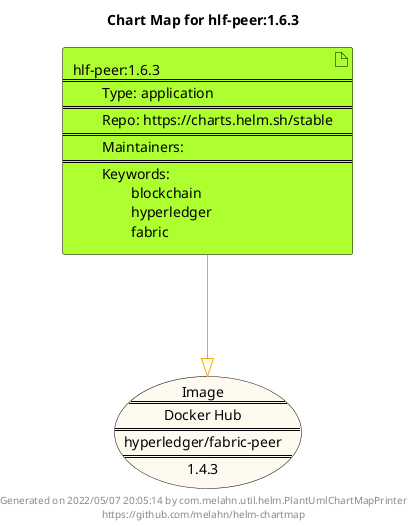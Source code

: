 @startuml
skinparam linetype ortho
skinparam backgroundColor white
skinparam usecaseBorderColor black
skinparam usecaseArrowColor LightSlateGray
skinparam artifactBorderColor black
skinparam artifactArrowColor LightSlateGray

title Chart Map for hlf-peer:1.6.3

'There is one referenced Helm Chart
artifact "hlf-peer:1.6.3\n====\n\tType: application\n====\n\tRepo: https://charts.helm.sh/stable\n====\n\tMaintainers: \n====\n\tKeywords: \n\t\tblockchain\n\t\thyperledger\n\t\tfabric" as hlf_peer_1_6_3 #GreenYellow

'There is one referenced Docker Image
usecase "Image\n====\nDocker Hub\n====\nhyperledger/fabric-peer\n====\n1.4.3" as hyperledger_fabric_peer_1_4_3 #FloralWhite

'Chart Dependencies
hlf_peer_1_6_3--[#orange]-|>hyperledger_fabric_peer_1_4_3

center footer Generated on 2022/05/07 20:05:14 by com.melahn.util.helm.PlantUmlChartMapPrinter\nhttps://github.com/melahn/helm-chartmap
@enduml
